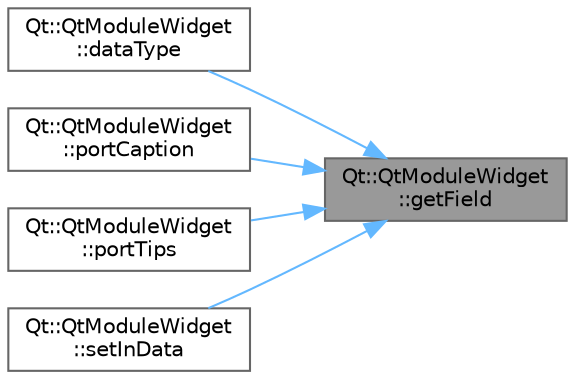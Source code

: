digraph "Qt::QtModuleWidget::getField"
{
 // LATEX_PDF_SIZE
  bgcolor="transparent";
  edge [fontname=Helvetica,fontsize=10,labelfontname=Helvetica,labelfontsize=10];
  node [fontname=Helvetica,fontsize=10,shape=box,height=0.2,width=0.4];
  rankdir="RL";
  Node1 [id="Node000001",label="Qt::QtModuleWidget\l::getField",height=0.2,width=0.4,color="gray40", fillcolor="grey60", style="filled", fontcolor="black",tooltip=" "];
  Node1 -> Node2 [id="edge1_Node000001_Node000002",dir="back",color="steelblue1",style="solid",tooltip=" "];
  Node2 [id="Node000002",label="Qt::QtModuleWidget\l::dataType",height=0.2,width=0.4,color="grey40", fillcolor="white", style="filled",URL="$class_qt_1_1_qt_module_widget.html#a6dbe32cbb8af0e195c6cac2c1b6571c0",tooltip=" "];
  Node1 -> Node3 [id="edge2_Node000001_Node000003",dir="back",color="steelblue1",style="solid",tooltip=" "];
  Node3 [id="Node000003",label="Qt::QtModuleWidget\l::portCaption",height=0.2,width=0.4,color="grey40", fillcolor="white", style="filled",URL="$class_qt_1_1_qt_module_widget.html#a2c3be336c1cccd60b9d94da0eac1d7e2",tooltip=" "];
  Node1 -> Node4 [id="edge3_Node000001_Node000004",dir="back",color="steelblue1",style="solid",tooltip=" "];
  Node4 [id="Node000004",label="Qt::QtModuleWidget\l::portTips",height=0.2,width=0.4,color="grey40", fillcolor="white", style="filled",URL="$class_qt_1_1_qt_module_widget.html#a382c3bbff5d3d3ced283f226b3a39949",tooltip=" "];
  Node1 -> Node5 [id="edge4_Node000001_Node000005",dir="back",color="steelblue1",style="solid",tooltip=" "];
  Node5 [id="Node000005",label="Qt::QtModuleWidget\l::setInData",height=0.2,width=0.4,color="grey40", fillcolor="white", style="filled",URL="$class_qt_1_1_qt_module_widget.html#ae3f41346eca38e14b2059e6359789569",tooltip=" "];
}
